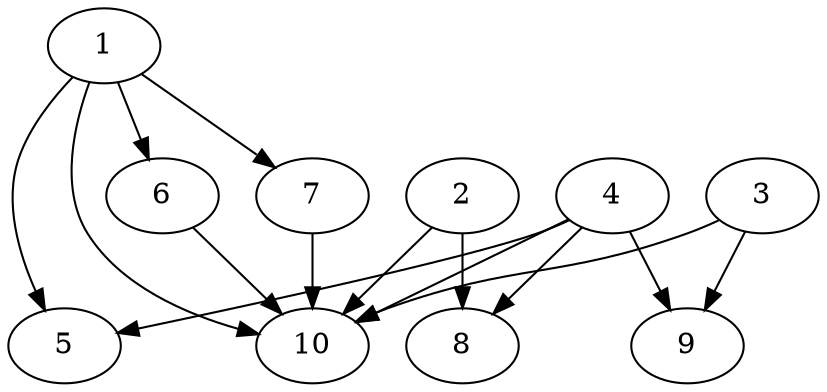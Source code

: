 digraph D {
    1 -> {5,6,7,10}
    2 -> {10,8}
    3 -> {9,10}
    4 -> {5,8,9,10}
    6 -> {10}
    7 -> {10}
}
